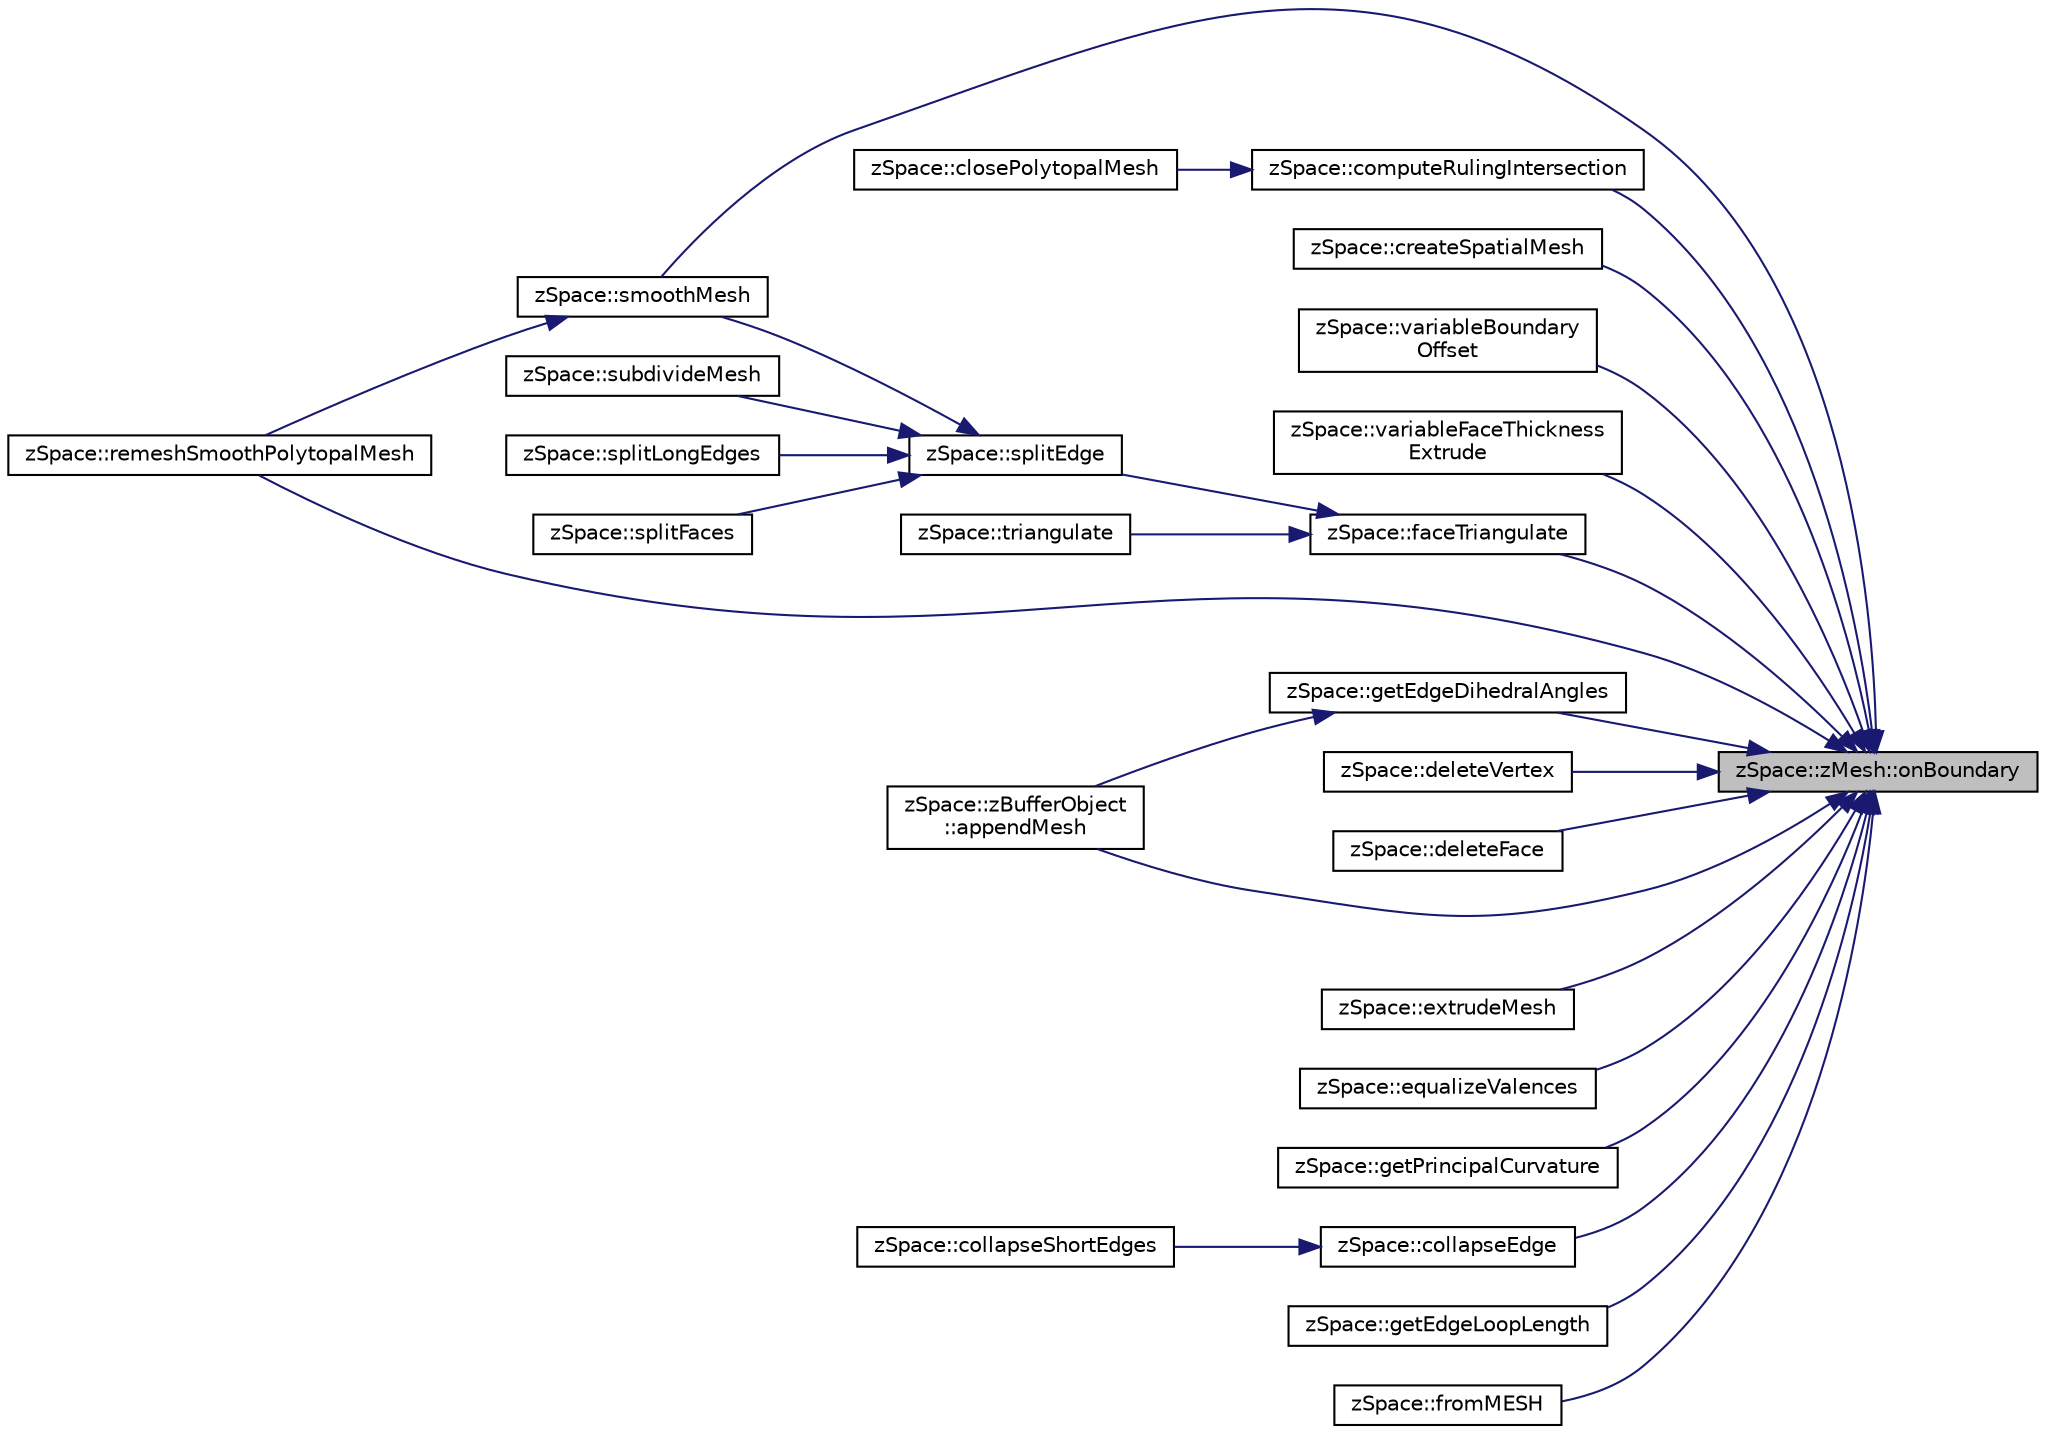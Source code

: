 digraph "zSpace::zMesh::onBoundary"
{
 // LATEX_PDF_SIZE
  edge [fontname="Helvetica",fontsize="10",labelfontname="Helvetica",labelfontsize="10"];
  node [fontname="Helvetica",fontsize="10",shape=record];
  rankdir="RL";
  Node526 [label="zSpace::zMesh::onBoundary",height=0.2,width=0.4,color="black", fillcolor="grey75", style="filled", fontcolor="black",tooltip="This method determines if input zVertex or zEdge or zFace is on the boundary."];
  Node526 -> Node527 [dir="back",color="midnightblue",fontsize="10",style="solid",fontname="Helvetica"];
  Node527 [label="zSpace::remeshSmoothPolytopalMesh",height=0.2,width=0.4,color="black", fillcolor="white", style="filled",URL="$group__z_polytopal.html#ga5dd7e372cf8287c0434778b2e58d41f1",tooltip="This method remeshes the smoothed polytopal mesh to have rulings in ony one direction."];
  Node526 -> Node528 [dir="back",color="midnightblue",fontsize="10",style="solid",fontname="Helvetica"];
  Node528 [label="zSpace::computeRulingIntersection",height=0.2,width=0.4,color="black", fillcolor="white", style="filled",URL="$group__z_polytopal.html#gaa5323f4fa138b179b6e1d7a49007cfa4",tooltip="This method computes the ruling intersetions."];
  Node528 -> Node529 [dir="back",color="midnightblue",fontsize="10",style="solid",fontname="Helvetica"];
  Node529 [label="zSpace::closePolytopalMesh",height=0.2,width=0.4,color="black", fillcolor="white", style="filled",URL="$group__z_polytopal.html#gae190027ab219b334781def349d7b08fb",tooltip="This method closes the smooth polytopal mesh."];
  Node526 -> Node530 [dir="back",color="midnightblue",fontsize="10",style="solid",fontname="Helvetica"];
  Node530 [label="zSpace::createSpatialMesh",height=0.2,width=0.4,color="black", fillcolor="white", style="filled",URL="$group__z_spatial_structure.html#ga33b7c2f2ce96ec2010fcf8980f4cbd50",tooltip="This method creates the polytopal mesh based on the input volume mesh and its center line graph."];
  Node526 -> Node531 [dir="back",color="midnightblue",fontsize="10",style="solid",fontname="Helvetica"];
  Node531 [label="zSpace::variableBoundary\lOffset",height=0.2,width=0.4,color="black", fillcolor="white", style="filled",URL="$group__z_variable_extrude.html#ga9c135fd7362c20a7c6eba655e7abc418",tooltip="This method offsets the boundary faces of the input mesh based on vertex color. It uses only the red ..."];
  Node526 -> Node532 [dir="back",color="midnightblue",fontsize="10",style="solid",fontname="Helvetica"];
  Node532 [label="zSpace::variableFaceThickness\lExtrude",height=0.2,width=0.4,color="black", fillcolor="white", style="filled",URL="$group__z_variable_extrude.html#ga8626c54d38eb699e9d79c88dadb9d417",tooltip="This method extrudes the input mesh based on vertex / face color. It uses only the red channel of the..."];
  Node526 -> Node533 [dir="back",color="midnightblue",fontsize="10",style="solid",fontname="Helvetica"];
  Node533 [label="zSpace::zBufferObject\l::appendMesh",height=0.2,width=0.4,color="black", fillcolor="white", style="filled",URL="$classz_space_1_1z_buffer_object.html#ac5e8e4b2d6a21dbf4e59ed55a8b8bc58",tooltip="This method appends zMesh to the buffer."];
  Node526 -> Node534 [dir="back",color="midnightblue",fontsize="10",style="solid",fontname="Helvetica"];
  Node534 [label="zSpace::faceTriangulate",height=0.2,width=0.4,color="black", fillcolor="white", style="filled",URL="$group__z_mesh_modifiers.html#ga436ab6f006de6e8dcd08c030fed4feb1",tooltip="This method triangulates the input face of the mesh."];
  Node534 -> Node535 [dir="back",color="midnightblue",fontsize="10",style="solid",fontname="Helvetica"];
  Node535 [label="zSpace::triangulate",height=0.2,width=0.4,color="black", fillcolor="white", style="filled",URL="$group__z_mesh_modifiers.html#ga75ee8f140a3311506a932b866523a1de",tooltip="This method triangulates the input mesh."];
  Node534 -> Node536 [dir="back",color="midnightblue",fontsize="10",style="solid",fontname="Helvetica"];
  Node536 [label="zSpace::splitEdge",height=0.2,width=0.4,color="black", fillcolor="white", style="filled",URL="$group__z_mesh_modifiers.html#gae7cb2380ed0e9717421bf19db5817cd6",tooltip="This method splits an edge and inserts a vertex along the edge at the input factor."];
  Node536 -> Node537 [dir="back",color="midnightblue",fontsize="10",style="solid",fontname="Helvetica"];
  Node537 [label="zSpace::splitFaces",height=0.2,width=0.4,color="black", fillcolor="white", style="filled",URL="$group__z_mesh_modifiers.html#gaeda022d590a10b38c94e75bc0e278d80",tooltip="This method splits a set of edges and faces of a mesh in a continuous manner."];
  Node536 -> Node538 [dir="back",color="midnightblue",fontsize="10",style="solid",fontname="Helvetica"];
  Node538 [label="zSpace::subdivideMesh",height=0.2,width=0.4,color="black", fillcolor="white", style="filled",URL="$group__z_mesh_modifiers.html#ga8c3af5dd0f40d6f82fd23ceead47dc64",tooltip="This method subdivides all the faces and edges of the mesh."];
  Node536 -> Node539 [dir="back",color="midnightblue",fontsize="10",style="solid",fontname="Helvetica"];
  Node539 [label="zSpace::smoothMesh",height=0.2,width=0.4,color="black", fillcolor="white", style="filled",URL="$group__z_mesh_modifiers.html#ga41f9be96453c21ac7b33b2991c284775",tooltip="This method applies Catmull-Clark subdivision to the mesh."];
  Node539 -> Node527 [dir="back",color="midnightblue",fontsize="10",style="solid",fontname="Helvetica"];
  Node536 -> Node540 [dir="back",color="midnightblue",fontsize="10",style="solid",fontname="Helvetica"];
  Node540 [label="zSpace::splitLongEdges",height=0.2,width=0.4,color="black", fillcolor="white", style="filled",URL="$group__z_mesh_modifiers.html#gad707c82ae843ee9aa108c078161881ca",tooltip="This method splits an edge longer than the given input value at its midpoint and triangulates the mes..."];
  Node526 -> Node541 [dir="back",color="midnightblue",fontsize="10",style="solid",fontname="Helvetica"];
  Node541 [label="zSpace::deleteVertex",height=0.2,width=0.4,color="black", fillcolor="white", style="filled",URL="$group__z_mesh_modifiers.html#ga20644ac4933b8ae055b0eb47a9df8420",tooltip="This method deletes the mesh vertex given by the input vertex index."];
  Node526 -> Node542 [dir="back",color="midnightblue",fontsize="10",style="solid",fontname="Helvetica"];
  Node542 [label="zSpace::deleteFace",height=0.2,width=0.4,color="black", fillcolor="white", style="filled",URL="$group__z_mesh_modifiers.html#ga24ab0fcd418ba91e387838fdc4711787",tooltip="This method deletes the mesh face given by the input face index."];
  Node526 -> Node543 [dir="back",color="midnightblue",fontsize="10",style="solid",fontname="Helvetica"];
  Node543 [label="zSpace::collapseEdge",height=0.2,width=0.4,color="black", fillcolor="white", style="filled",URL="$group__z_mesh_modifiers.html#ga77533a4e95924fa8c030ba013eef1ec6",tooltip="This method collapses an edge into a vertex."];
  Node543 -> Node544 [dir="back",color="midnightblue",fontsize="10",style="solid",fontname="Helvetica"];
  Node544 [label="zSpace::collapseShortEdges",height=0.2,width=0.4,color="black", fillcolor="white", style="filled",URL="$group__z_mesh_modifiers.html#ga14350e97740cec4f835125fb286fc071",tooltip="This method collapses an edge shorter than the given minimum edge length value if the collapsing does..."];
  Node526 -> Node539 [dir="back",color="midnightblue",fontsize="10",style="solid",fontname="Helvetica"];
  Node526 -> Node545 [dir="back",color="midnightblue",fontsize="10",style="solid",fontname="Helvetica"];
  Node545 [label="zSpace::extrudeMesh",height=0.2,width=0.4,color="black", fillcolor="white", style="filled",URL="$group__z_mesh_modifiers.html#ga6f2ce938aa8bb72d5b4649115d76d9c8",tooltip="This method returns an extruded mesh from the input mesh."];
  Node526 -> Node546 [dir="back",color="midnightblue",fontsize="10",style="solid",fontname="Helvetica"];
  Node546 [label="zSpace::equalizeValences",height=0.2,width=0.4,color="black", fillcolor="white", style="filled",URL="$group__z_mesh_modifiers.html#ga50d27f458f57c4f90fa9242b05ded2d2",tooltip="This method equalizes the vertex valences by flipping edges of the input triangulated mesh...."];
  Node526 -> Node547 [dir="back",color="midnightblue",fontsize="10",style="solid",fontname="Helvetica"];
  Node547 [label="zSpace::getPrincipalCurvature",height=0.2,width=0.4,color="black", fillcolor="white", style="filled",URL="$group__z_mesh_utilities.html#ga1e60d7d324e3a491f9e60060fa3258e2",tooltip="This method computes the local curvature of the mesh vertices."];
  Node526 -> Node548 [dir="back",color="midnightblue",fontsize="10",style="solid",fontname="Helvetica"];
  Node548 [label="zSpace::getEdgeDihedralAngles",height=0.2,width=0.4,color="black", fillcolor="white", style="filled",URL="$group__z_mesh_utilities.html#gaf531920d8d86c1c508bec8c71d5d9954",tooltip="This method computes the dihedral angle per edge of zMesh."];
  Node548 -> Node533 [dir="back",color="midnightblue",fontsize="10",style="solid",fontname="Helvetica"];
  Node526 -> Node549 [dir="back",color="midnightblue",fontsize="10",style="solid",fontname="Helvetica"];
  Node549 [label="zSpace::getEdgeLoopLength",height=0.2,width=0.4,color="black", fillcolor="white", style="filled",URL="$group__z_mesh_utilities.html#gab72b7e4a3c80733252896a6813c131e9",tooltip="This method computes the edge length of the edge loop starting at the input edge of zMesh."];
  Node526 -> Node550 [dir="back",color="midnightblue",fontsize="10",style="solid",fontname="Helvetica"];
  Node550 [label="zSpace::fromMESH",height=0.2,width=0.4,color="black", fillcolor="white", style="filled",URL="$group__z_i_o___dynamics.html#ga66f0a6b42802025ef65086160d5f85dd",tooltip="This method creates a container of particles with the positions initiaised at the mesh vertex positio..."];
}
